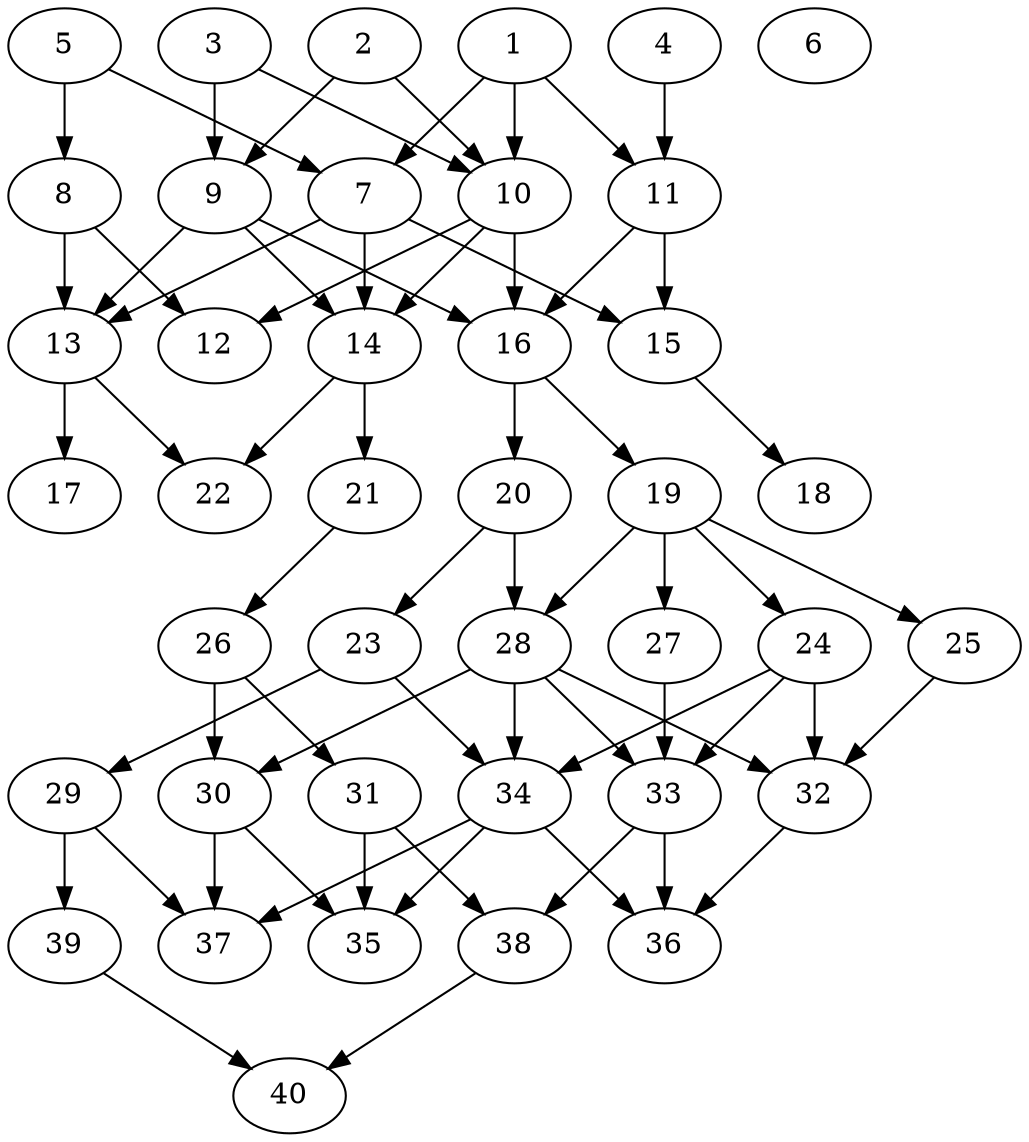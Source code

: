 // DAG automatically generated by daggen at Thu Oct  3 14:06:48 2019
// ./daggen --dot -n 40 --ccr 0.5 --fat 0.5 --regular 0.9 --density 0.5 --mindata 5242880 --maxdata 52428800 
digraph G {
  1 [size="15022080", alpha="0.07", expect_size="7511040"] 
  1 -> 7 [size ="7511040"]
  1 -> 10 [size ="7511040"]
  1 -> 11 [size ="7511040"]
  2 [size="72415232", alpha="0.13", expect_size="36207616"] 
  2 -> 9 [size ="36207616"]
  2 -> 10 [size ="36207616"]
  3 [size="82929664", alpha="0.14", expect_size="41464832"] 
  3 -> 9 [size ="41464832"]
  3 -> 10 [size ="41464832"]
  4 [size="13017088", alpha="0.14", expect_size="6508544"] 
  4 -> 11 [size ="6508544"]
  5 [size="67307520", alpha="0.05", expect_size="33653760"] 
  5 -> 7 [size ="33653760"]
  5 -> 8 [size ="33653760"]
  6 [size="67192832", alpha="0.20", expect_size="33596416"] 
  7 [size="55488512", alpha="0.04", expect_size="27744256"] 
  7 -> 13 [size ="27744256"]
  7 -> 14 [size ="27744256"]
  7 -> 15 [size ="27744256"]
  8 [size="37007360", alpha="0.19", expect_size="18503680"] 
  8 -> 12 [size ="18503680"]
  8 -> 13 [size ="18503680"]
  9 [size="37074944", alpha="0.15", expect_size="18537472"] 
  9 -> 13 [size ="18537472"]
  9 -> 14 [size ="18537472"]
  9 -> 16 [size ="18537472"]
  10 [size="100188160", alpha="0.03", expect_size="50094080"] 
  10 -> 12 [size ="50094080"]
  10 -> 14 [size ="50094080"]
  10 -> 16 [size ="50094080"]
  11 [size="59703296", alpha="0.05", expect_size="29851648"] 
  11 -> 15 [size ="29851648"]
  11 -> 16 [size ="29851648"]
  12 [size="90681344", alpha="0.03", expect_size="45340672"] 
  13 [size="57419776", alpha="0.10", expect_size="28709888"] 
  13 -> 17 [size ="28709888"]
  13 -> 22 [size ="28709888"]
  14 [size="30588928", alpha="0.06", expect_size="15294464"] 
  14 -> 21 [size ="15294464"]
  14 -> 22 [size ="15294464"]
  15 [size="94877696", alpha="0.16", expect_size="47438848"] 
  15 -> 18 [size ="47438848"]
  16 [size="22568960", alpha="0.05", expect_size="11284480"] 
  16 -> 19 [size ="11284480"]
  16 -> 20 [size ="11284480"]
  17 [size="21104640", alpha="0.09", expect_size="10552320"] 
  18 [size="41629696", alpha="0.01", expect_size="20814848"] 
  19 [size="38776832", alpha="0.16", expect_size="19388416"] 
  19 -> 24 [size ="19388416"]
  19 -> 25 [size ="19388416"]
  19 -> 27 [size ="19388416"]
  19 -> 28 [size ="19388416"]
  20 [size="15224832", alpha="0.10", expect_size="7612416"] 
  20 -> 23 [size ="7612416"]
  20 -> 28 [size ="7612416"]
  21 [size="29505536", alpha="0.05", expect_size="14752768"] 
  21 -> 26 [size ="14752768"]
  22 [size="54558720", alpha="0.13", expect_size="27279360"] 
  23 [size="68444160", alpha="0.17", expect_size="34222080"] 
  23 -> 29 [size ="34222080"]
  23 -> 34 [size ="34222080"]
  24 [size="20381696", alpha="0.01", expect_size="10190848"] 
  24 -> 32 [size ="10190848"]
  24 -> 33 [size ="10190848"]
  24 -> 34 [size ="10190848"]
  25 [size="47788032", alpha="0.17", expect_size="23894016"] 
  25 -> 32 [size ="23894016"]
  26 [size="27992064", alpha="0.05", expect_size="13996032"] 
  26 -> 30 [size ="13996032"]
  26 -> 31 [size ="13996032"]
  27 [size="53559296", alpha="0.03", expect_size="26779648"] 
  27 -> 33 [size ="26779648"]
  28 [size="97859584", alpha="0.07", expect_size="48929792"] 
  28 -> 30 [size ="48929792"]
  28 -> 32 [size ="48929792"]
  28 -> 33 [size ="48929792"]
  28 -> 34 [size ="48929792"]
  29 [size="101890048", alpha="0.16", expect_size="50945024"] 
  29 -> 37 [size ="50945024"]
  29 -> 39 [size ="50945024"]
  30 [size="81102848", alpha="0.04", expect_size="40551424"] 
  30 -> 35 [size ="40551424"]
  30 -> 37 [size ="40551424"]
  31 [size="32933888", alpha="0.02", expect_size="16466944"] 
  31 -> 35 [size ="16466944"]
  31 -> 38 [size ="16466944"]
  32 [size="56295424", alpha="0.18", expect_size="28147712"] 
  32 -> 36 [size ="28147712"]
  33 [size="24373248", alpha="0.03", expect_size="12186624"] 
  33 -> 36 [size ="12186624"]
  33 -> 38 [size ="12186624"]
  34 [size="103987200", alpha="0.13", expect_size="51993600"] 
  34 -> 35 [size ="51993600"]
  34 -> 36 [size ="51993600"]
  34 -> 37 [size ="51993600"]
  35 [size="14548992", alpha="0.00", expect_size="7274496"] 
  36 [size="96002048", alpha="0.10", expect_size="48001024"] 
  37 [size="27564032", alpha="0.03", expect_size="13782016"] 
  38 [size="42981376", alpha="0.02", expect_size="21490688"] 
  38 -> 40 [size ="21490688"]
  39 [size="74407936", alpha="0.07", expect_size="37203968"] 
  39 -> 40 [size ="37203968"]
  40 [size="54061056", alpha="0.13", expect_size="27030528"] 
}
